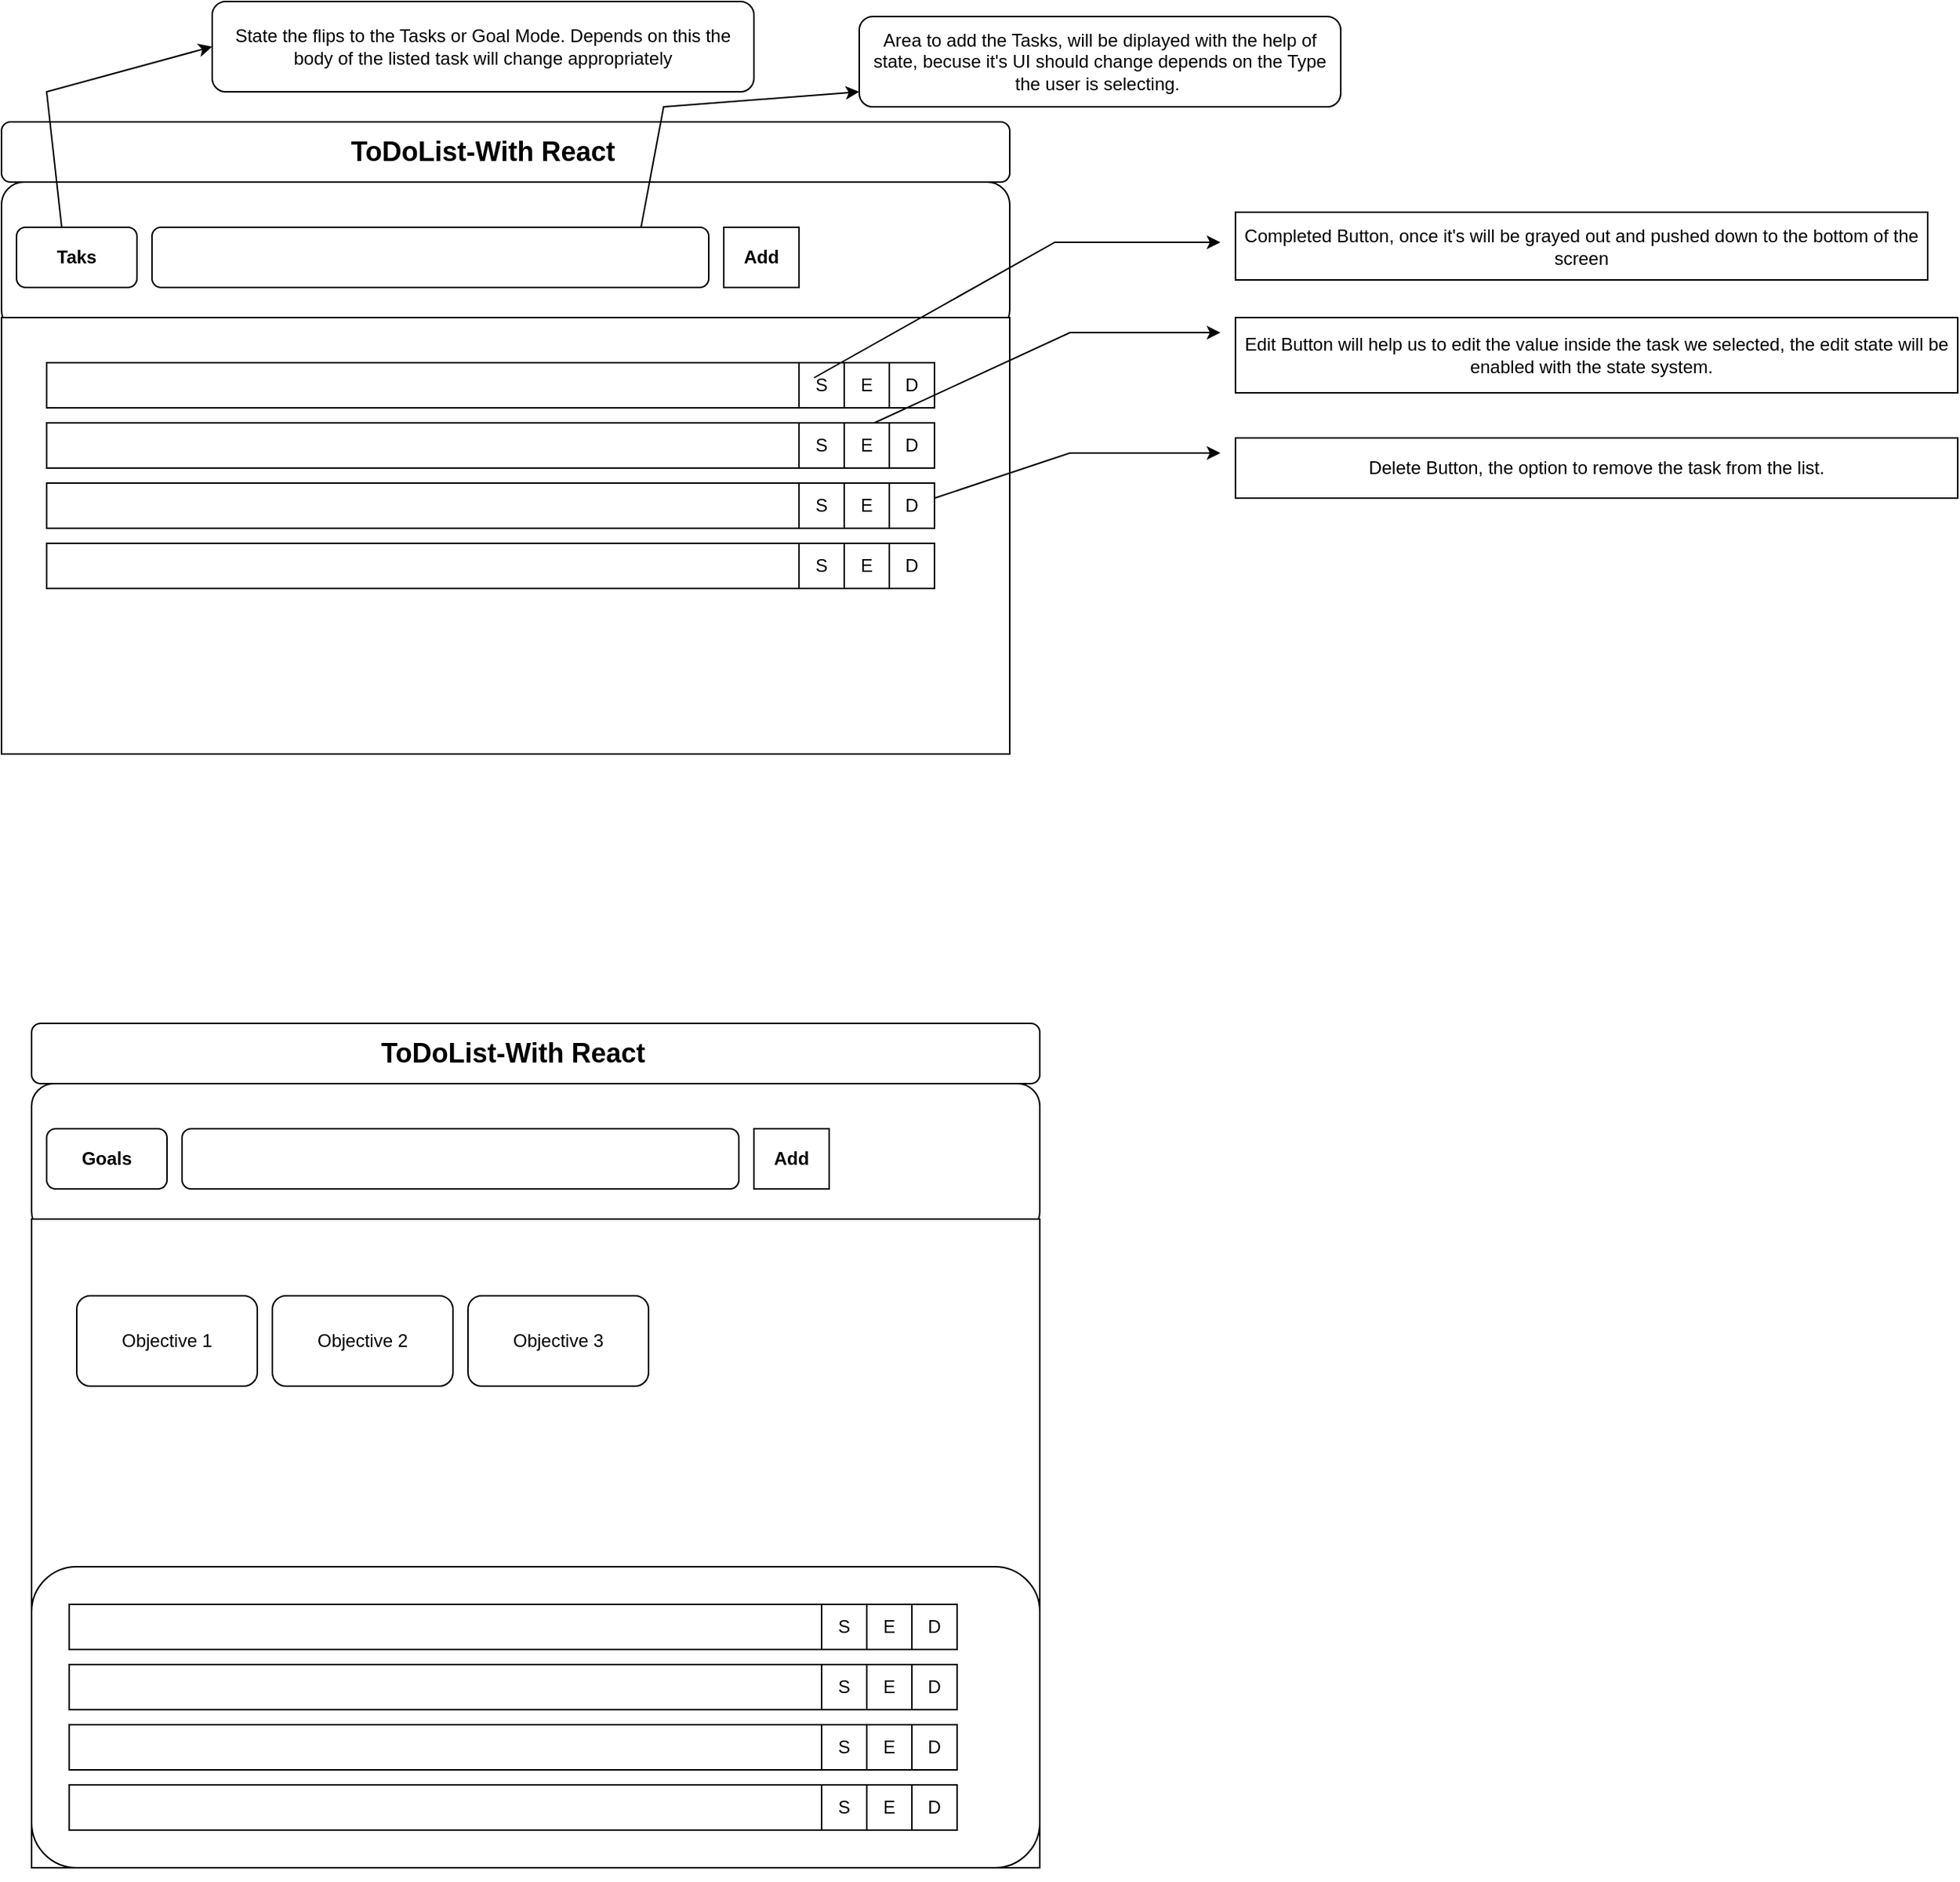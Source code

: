 <mxfile version="21.2.8" type="device">
  <diagram name="Page-1" id="PjFgZ84JDvnZN2kznAC_">
    <mxGraphModel dx="1217" dy="820" grid="1" gridSize="10" guides="1" tooltips="1" connect="1" arrows="1" fold="1" page="1" pageScale="1" pageWidth="850" pageHeight="1100" math="0" shadow="0">
      <root>
        <mxCell id="0" />
        <mxCell id="1" parent="0" />
        <mxCell id="4LxGEgGBDaAEXXgtteZb-2" value="" style="rounded=1;whiteSpace=wrap;html=1;" vertex="1" parent="1">
          <mxGeometry x="80" y="80" width="670" height="40" as="geometry" />
        </mxCell>
        <mxCell id="4LxGEgGBDaAEXXgtteZb-3" value="" style="rounded=1;whiteSpace=wrap;html=1;" vertex="1" parent="1">
          <mxGeometry x="80" y="120" width="670" height="100" as="geometry" />
        </mxCell>
        <mxCell id="4LxGEgGBDaAEXXgtteZb-4" value="&lt;span style=&quot;font-size: 18px;&quot;&gt;&lt;b&gt;ToDoList-With React&lt;br&gt;&lt;/b&gt;&lt;/span&gt;" style="text;html=1;strokeColor=none;fillColor=none;align=center;verticalAlign=middle;whiteSpace=wrap;rounded=0;" vertex="1" parent="1">
          <mxGeometry x="290" y="85" width="220" height="30" as="geometry" />
        </mxCell>
        <mxCell id="4LxGEgGBDaAEXXgtteZb-5" value="" style="rounded=1;whiteSpace=wrap;html=1;" vertex="1" parent="1">
          <mxGeometry x="180" y="150" width="370" height="40" as="geometry" />
        </mxCell>
        <mxCell id="4LxGEgGBDaAEXXgtteZb-7" value="&lt;b&gt;Taks&lt;/b&gt;" style="rounded=1;whiteSpace=wrap;html=1;" vertex="1" parent="1">
          <mxGeometry x="90" y="150" width="80" height="40" as="geometry" />
        </mxCell>
        <mxCell id="4LxGEgGBDaAEXXgtteZb-8" value="" style="rounded=0;whiteSpace=wrap;html=1;" vertex="1" parent="1">
          <mxGeometry x="560" y="150" width="50" height="40" as="geometry" />
        </mxCell>
        <mxCell id="4LxGEgGBDaAEXXgtteZb-9" value="&lt;b&gt;Add&lt;/b&gt;" style="text;html=1;strokeColor=none;fillColor=none;align=center;verticalAlign=middle;whiteSpace=wrap;rounded=0;" vertex="1" parent="1">
          <mxGeometry x="555" y="155" width="60" height="30" as="geometry" />
        </mxCell>
        <mxCell id="4LxGEgGBDaAEXXgtteZb-10" value="" style="endArrow=classic;html=1;rounded=0;" edge="1" parent="1">
          <mxGeometry width="50" height="50" relative="1" as="geometry">
            <mxPoint x="120" y="150" as="sourcePoint" />
            <mxPoint x="220" y="30" as="targetPoint" />
            <Array as="points">
              <mxPoint x="110" y="60" />
            </Array>
          </mxGeometry>
        </mxCell>
        <mxCell id="4LxGEgGBDaAEXXgtteZb-12" value="State the flips to the Tasks or Goal Mode. Depends on this the body of the listed task will change appropriately" style="rounded=1;whiteSpace=wrap;html=1;" vertex="1" parent="1">
          <mxGeometry x="220" width="360" height="60" as="geometry" />
        </mxCell>
        <mxCell id="4LxGEgGBDaAEXXgtteZb-14" value="" style="endArrow=classic;html=1;rounded=0;" edge="1" parent="1">
          <mxGeometry width="50" height="50" relative="1" as="geometry">
            <mxPoint x="505" y="150" as="sourcePoint" />
            <mxPoint x="650" y="60" as="targetPoint" />
            <Array as="points">
              <mxPoint x="520" y="70" />
            </Array>
          </mxGeometry>
        </mxCell>
        <mxCell id="4LxGEgGBDaAEXXgtteZb-15" value="Area to add the Tasks, will be diplayed with the help of state, becuse it&#39;s UI should change depends on the Type the user is selecting.&amp;nbsp;" style="rounded=1;whiteSpace=wrap;html=1;" vertex="1" parent="1">
          <mxGeometry x="650" y="10" width="320" height="60" as="geometry" />
        </mxCell>
        <mxCell id="4LxGEgGBDaAEXXgtteZb-20" value="" style="rounded=0;whiteSpace=wrap;html=1;" vertex="1" parent="1">
          <mxGeometry x="80" y="210" width="670" height="290" as="geometry" />
        </mxCell>
        <mxCell id="4LxGEgGBDaAEXXgtteZb-21" value="" style="rounded=0;whiteSpace=wrap;html=1;" vertex="1" parent="1">
          <mxGeometry x="110" y="240" width="500" height="30" as="geometry" />
        </mxCell>
        <mxCell id="4LxGEgGBDaAEXXgtteZb-22" value="S" style="rounded=0;whiteSpace=wrap;html=1;" vertex="1" parent="1">
          <mxGeometry x="610" y="240" width="30" height="30" as="geometry" />
        </mxCell>
        <mxCell id="4LxGEgGBDaAEXXgtteZb-24" value="E" style="rounded=0;whiteSpace=wrap;html=1;" vertex="1" parent="1">
          <mxGeometry x="640" y="240" width="30" height="30" as="geometry" />
        </mxCell>
        <mxCell id="4LxGEgGBDaAEXXgtteZb-25" value="" style="rounded=0;whiteSpace=wrap;html=1;" vertex="1" parent="1">
          <mxGeometry x="110" y="280" width="500" height="30" as="geometry" />
        </mxCell>
        <mxCell id="4LxGEgGBDaAEXXgtteZb-28" value="" style="rounded=0;whiteSpace=wrap;html=1;" vertex="1" parent="1">
          <mxGeometry x="110" y="320" width="500" height="30" as="geometry" />
        </mxCell>
        <mxCell id="4LxGEgGBDaAEXXgtteZb-31" value="" style="rounded=0;whiteSpace=wrap;html=1;" vertex="1" parent="1">
          <mxGeometry x="110" y="360" width="500" height="30" as="geometry" />
        </mxCell>
        <mxCell id="4LxGEgGBDaAEXXgtteZb-34" value="D" style="rounded=0;whiteSpace=wrap;html=1;" vertex="1" parent="1">
          <mxGeometry x="670" y="240" width="30" height="30" as="geometry" />
        </mxCell>
        <mxCell id="4LxGEgGBDaAEXXgtteZb-35" value="S" style="rounded=0;whiteSpace=wrap;html=1;" vertex="1" parent="1">
          <mxGeometry x="610" y="280" width="30" height="30" as="geometry" />
        </mxCell>
        <mxCell id="4LxGEgGBDaAEXXgtteZb-36" value="E" style="rounded=0;whiteSpace=wrap;html=1;" vertex="1" parent="1">
          <mxGeometry x="640" y="280" width="30" height="30" as="geometry" />
        </mxCell>
        <mxCell id="4LxGEgGBDaAEXXgtteZb-37" value="D" style="rounded=0;whiteSpace=wrap;html=1;" vertex="1" parent="1">
          <mxGeometry x="670" y="280" width="30" height="30" as="geometry" />
        </mxCell>
        <mxCell id="4LxGEgGBDaAEXXgtteZb-38" value="S" style="rounded=0;whiteSpace=wrap;html=1;" vertex="1" parent="1">
          <mxGeometry x="610" y="320" width="30" height="30" as="geometry" />
        </mxCell>
        <mxCell id="4LxGEgGBDaAEXXgtteZb-39" value="E" style="rounded=0;whiteSpace=wrap;html=1;" vertex="1" parent="1">
          <mxGeometry x="640" y="320" width="30" height="30" as="geometry" />
        </mxCell>
        <mxCell id="4LxGEgGBDaAEXXgtteZb-40" value="D" style="rounded=0;whiteSpace=wrap;html=1;" vertex="1" parent="1">
          <mxGeometry x="670" y="320" width="30" height="30" as="geometry" />
        </mxCell>
        <mxCell id="4LxGEgGBDaAEXXgtteZb-41" value="S" style="rounded=0;whiteSpace=wrap;html=1;" vertex="1" parent="1">
          <mxGeometry x="610" y="360" width="30" height="30" as="geometry" />
        </mxCell>
        <mxCell id="4LxGEgGBDaAEXXgtteZb-42" value="E" style="rounded=0;whiteSpace=wrap;html=1;" vertex="1" parent="1">
          <mxGeometry x="640" y="360" width="30" height="30" as="geometry" />
        </mxCell>
        <mxCell id="4LxGEgGBDaAEXXgtteZb-43" value="D" style="rounded=0;whiteSpace=wrap;html=1;" vertex="1" parent="1">
          <mxGeometry x="670" y="360" width="30" height="30" as="geometry" />
        </mxCell>
        <mxCell id="4LxGEgGBDaAEXXgtteZb-44" value="" style="endArrow=classic;html=1;rounded=0;" edge="1" parent="1">
          <mxGeometry width="50" height="50" relative="1" as="geometry">
            <mxPoint x="620" y="250" as="sourcePoint" />
            <mxPoint x="890" y="160" as="targetPoint" />
            <Array as="points">
              <mxPoint x="780" y="160" />
            </Array>
          </mxGeometry>
        </mxCell>
        <mxCell id="4LxGEgGBDaAEXXgtteZb-45" value="Completed Button, once it&#39;s will be grayed out and pushed down to the bottom of the screen" style="rounded=0;whiteSpace=wrap;html=1;" vertex="1" parent="1">
          <mxGeometry x="900" y="140" width="460" height="45" as="geometry" />
        </mxCell>
        <mxCell id="4LxGEgGBDaAEXXgtteZb-46" value="" style="endArrow=classic;html=1;rounded=0;" edge="1" parent="1">
          <mxGeometry width="50" height="50" relative="1" as="geometry">
            <mxPoint x="660" y="280" as="sourcePoint" />
            <mxPoint x="890" y="220" as="targetPoint" />
            <Array as="points">
              <mxPoint x="790" y="220" />
            </Array>
          </mxGeometry>
        </mxCell>
        <mxCell id="4LxGEgGBDaAEXXgtteZb-47" value="Edit Button will help us to edit the value inside the task we selected, the edit state will be enabled with the state system.&amp;nbsp;&amp;nbsp;" style="rounded=0;whiteSpace=wrap;html=1;" vertex="1" parent="1">
          <mxGeometry x="900" y="210" width="480" height="50" as="geometry" />
        </mxCell>
        <mxCell id="4LxGEgGBDaAEXXgtteZb-48" value="" style="endArrow=classic;html=1;rounded=0;" edge="1" parent="1">
          <mxGeometry width="50" height="50" relative="1" as="geometry">
            <mxPoint x="700" y="330" as="sourcePoint" />
            <mxPoint x="890" y="300" as="targetPoint" />
            <Array as="points">
              <mxPoint x="790" y="300" />
            </Array>
          </mxGeometry>
        </mxCell>
        <mxCell id="4LxGEgGBDaAEXXgtteZb-49" value="Delete Button, the option to remove the task from the list." style="rounded=0;whiteSpace=wrap;html=1;" vertex="1" parent="1">
          <mxGeometry x="900" y="290" width="480" height="40" as="geometry" />
        </mxCell>
        <mxCell id="4LxGEgGBDaAEXXgtteZb-50" style="edgeStyle=orthogonalEdgeStyle;rounded=0;orthogonalLoop=1;jettySize=auto;html=1;exitX=0.5;exitY=1;exitDx=0;exitDy=0;" edge="1" parent="1" source="4LxGEgGBDaAEXXgtteZb-20" target="4LxGEgGBDaAEXXgtteZb-20">
          <mxGeometry relative="1" as="geometry" />
        </mxCell>
        <mxCell id="4LxGEgGBDaAEXXgtteZb-51" value="" style="rounded=1;whiteSpace=wrap;html=1;" vertex="1" parent="1">
          <mxGeometry x="100" y="679" width="670" height="40" as="geometry" />
        </mxCell>
        <mxCell id="4LxGEgGBDaAEXXgtteZb-52" value="" style="rounded=1;whiteSpace=wrap;html=1;" vertex="1" parent="1">
          <mxGeometry x="100" y="719" width="670" height="100" as="geometry" />
        </mxCell>
        <mxCell id="4LxGEgGBDaAEXXgtteZb-53" value="&lt;span style=&quot;font-size: 18px;&quot;&gt;&lt;b&gt;ToDoList-With React&lt;br&gt;&lt;/b&gt;&lt;/span&gt;" style="text;html=1;strokeColor=none;fillColor=none;align=center;verticalAlign=middle;whiteSpace=wrap;rounded=0;" vertex="1" parent="1">
          <mxGeometry x="310" y="684" width="220" height="30" as="geometry" />
        </mxCell>
        <mxCell id="4LxGEgGBDaAEXXgtteZb-54" value="" style="rounded=1;whiteSpace=wrap;html=1;" vertex="1" parent="1">
          <mxGeometry x="200" y="749" width="370" height="40" as="geometry" />
        </mxCell>
        <mxCell id="4LxGEgGBDaAEXXgtteZb-55" value="&lt;b&gt;Goals&lt;/b&gt;" style="rounded=1;whiteSpace=wrap;html=1;" vertex="1" parent="1">
          <mxGeometry x="110" y="749" width="80" height="40" as="geometry" />
        </mxCell>
        <mxCell id="4LxGEgGBDaAEXXgtteZb-56" value="" style="rounded=0;whiteSpace=wrap;html=1;" vertex="1" parent="1">
          <mxGeometry x="580" y="749" width="50" height="40" as="geometry" />
        </mxCell>
        <mxCell id="4LxGEgGBDaAEXXgtteZb-57" value="&lt;b&gt;Add&lt;/b&gt;" style="text;html=1;strokeColor=none;fillColor=none;align=center;verticalAlign=middle;whiteSpace=wrap;rounded=0;" vertex="1" parent="1">
          <mxGeometry x="575" y="754" width="60" height="30" as="geometry" />
        </mxCell>
        <mxCell id="4LxGEgGBDaAEXXgtteZb-58" value="" style="rounded=0;whiteSpace=wrap;html=1;" vertex="1" parent="1">
          <mxGeometry x="100" y="809" width="670" height="431" as="geometry" />
        </mxCell>
        <mxCell id="4LxGEgGBDaAEXXgtteZb-75" style="edgeStyle=orthogonalEdgeStyle;rounded=0;orthogonalLoop=1;jettySize=auto;html=1;exitX=0.5;exitY=1;exitDx=0;exitDy=0;" edge="1" parent="1" source="4LxGEgGBDaAEXXgtteZb-58" target="4LxGEgGBDaAEXXgtteZb-58">
          <mxGeometry relative="1" as="geometry" />
        </mxCell>
        <mxCell id="4LxGEgGBDaAEXXgtteZb-76" value="Objective 1" style="rounded=1;whiteSpace=wrap;html=1;" vertex="1" parent="1">
          <mxGeometry x="130" y="860" width="120" height="60" as="geometry" />
        </mxCell>
        <mxCell id="4LxGEgGBDaAEXXgtteZb-77" value="Objective 2" style="rounded=1;whiteSpace=wrap;html=1;" vertex="1" parent="1">
          <mxGeometry x="260" y="860" width="120" height="60" as="geometry" />
        </mxCell>
        <mxCell id="4LxGEgGBDaAEXXgtteZb-78" value="Objective 3" style="rounded=1;whiteSpace=wrap;html=1;" vertex="1" parent="1">
          <mxGeometry x="390" y="860" width="120" height="60" as="geometry" />
        </mxCell>
        <mxCell id="4LxGEgGBDaAEXXgtteZb-82" value="" style="rounded=1;whiteSpace=wrap;html=1;" vertex="1" parent="1">
          <mxGeometry x="100" y="1040" width="670" height="200" as="geometry" />
        </mxCell>
        <mxCell id="4LxGEgGBDaAEXXgtteZb-59" value="" style="rounded=0;whiteSpace=wrap;html=1;" vertex="1" parent="1">
          <mxGeometry x="125" y="1065" width="500" height="30" as="geometry" />
        </mxCell>
        <mxCell id="4LxGEgGBDaAEXXgtteZb-60" value="S" style="rounded=0;whiteSpace=wrap;html=1;" vertex="1" parent="1">
          <mxGeometry x="625" y="1065" width="30" height="30" as="geometry" />
        </mxCell>
        <mxCell id="4LxGEgGBDaAEXXgtteZb-61" value="E" style="rounded=0;whiteSpace=wrap;html=1;" vertex="1" parent="1">
          <mxGeometry x="655" y="1065" width="30" height="30" as="geometry" />
        </mxCell>
        <mxCell id="4LxGEgGBDaAEXXgtteZb-62" value="" style="rounded=0;whiteSpace=wrap;html=1;" vertex="1" parent="1">
          <mxGeometry x="125" y="1105" width="500" height="30" as="geometry" />
        </mxCell>
        <mxCell id="4LxGEgGBDaAEXXgtteZb-63" value="" style="rounded=0;whiteSpace=wrap;html=1;" vertex="1" parent="1">
          <mxGeometry x="125" y="1145" width="500" height="30" as="geometry" />
        </mxCell>
        <mxCell id="4LxGEgGBDaAEXXgtteZb-64" value="" style="rounded=0;whiteSpace=wrap;html=1;" vertex="1" parent="1">
          <mxGeometry x="125" y="1185" width="500" height="30" as="geometry" />
        </mxCell>
        <mxCell id="4LxGEgGBDaAEXXgtteZb-65" value="D" style="rounded=0;whiteSpace=wrap;html=1;" vertex="1" parent="1">
          <mxGeometry x="685" y="1065" width="30" height="30" as="geometry" />
        </mxCell>
        <mxCell id="4LxGEgGBDaAEXXgtteZb-66" value="S" style="rounded=0;whiteSpace=wrap;html=1;" vertex="1" parent="1">
          <mxGeometry x="625" y="1105" width="30" height="30" as="geometry" />
        </mxCell>
        <mxCell id="4LxGEgGBDaAEXXgtteZb-67" value="E" style="rounded=0;whiteSpace=wrap;html=1;" vertex="1" parent="1">
          <mxGeometry x="655" y="1105" width="30" height="30" as="geometry" />
        </mxCell>
        <mxCell id="4LxGEgGBDaAEXXgtteZb-68" value="D" style="rounded=0;whiteSpace=wrap;html=1;" vertex="1" parent="1">
          <mxGeometry x="685" y="1105" width="30" height="30" as="geometry" />
        </mxCell>
        <mxCell id="4LxGEgGBDaAEXXgtteZb-69" value="S" style="rounded=0;whiteSpace=wrap;html=1;" vertex="1" parent="1">
          <mxGeometry x="625" y="1145" width="30" height="30" as="geometry" />
        </mxCell>
        <mxCell id="4LxGEgGBDaAEXXgtteZb-70" value="E" style="rounded=0;whiteSpace=wrap;html=1;" vertex="1" parent="1">
          <mxGeometry x="655" y="1145" width="30" height="30" as="geometry" />
        </mxCell>
        <mxCell id="4LxGEgGBDaAEXXgtteZb-71" value="D" style="rounded=0;whiteSpace=wrap;html=1;" vertex="1" parent="1">
          <mxGeometry x="685" y="1145" width="30" height="30" as="geometry" />
        </mxCell>
        <mxCell id="4LxGEgGBDaAEXXgtteZb-72" value="S" style="rounded=0;whiteSpace=wrap;html=1;" vertex="1" parent="1">
          <mxGeometry x="625" y="1185" width="30" height="30" as="geometry" />
        </mxCell>
        <mxCell id="4LxGEgGBDaAEXXgtteZb-73" value="E" style="rounded=0;whiteSpace=wrap;html=1;" vertex="1" parent="1">
          <mxGeometry x="655" y="1185" width="30" height="30" as="geometry" />
        </mxCell>
        <mxCell id="4LxGEgGBDaAEXXgtteZb-74" value="D" style="rounded=0;whiteSpace=wrap;html=1;" vertex="1" parent="1">
          <mxGeometry x="685" y="1185" width="30" height="30" as="geometry" />
        </mxCell>
      </root>
    </mxGraphModel>
  </diagram>
</mxfile>
